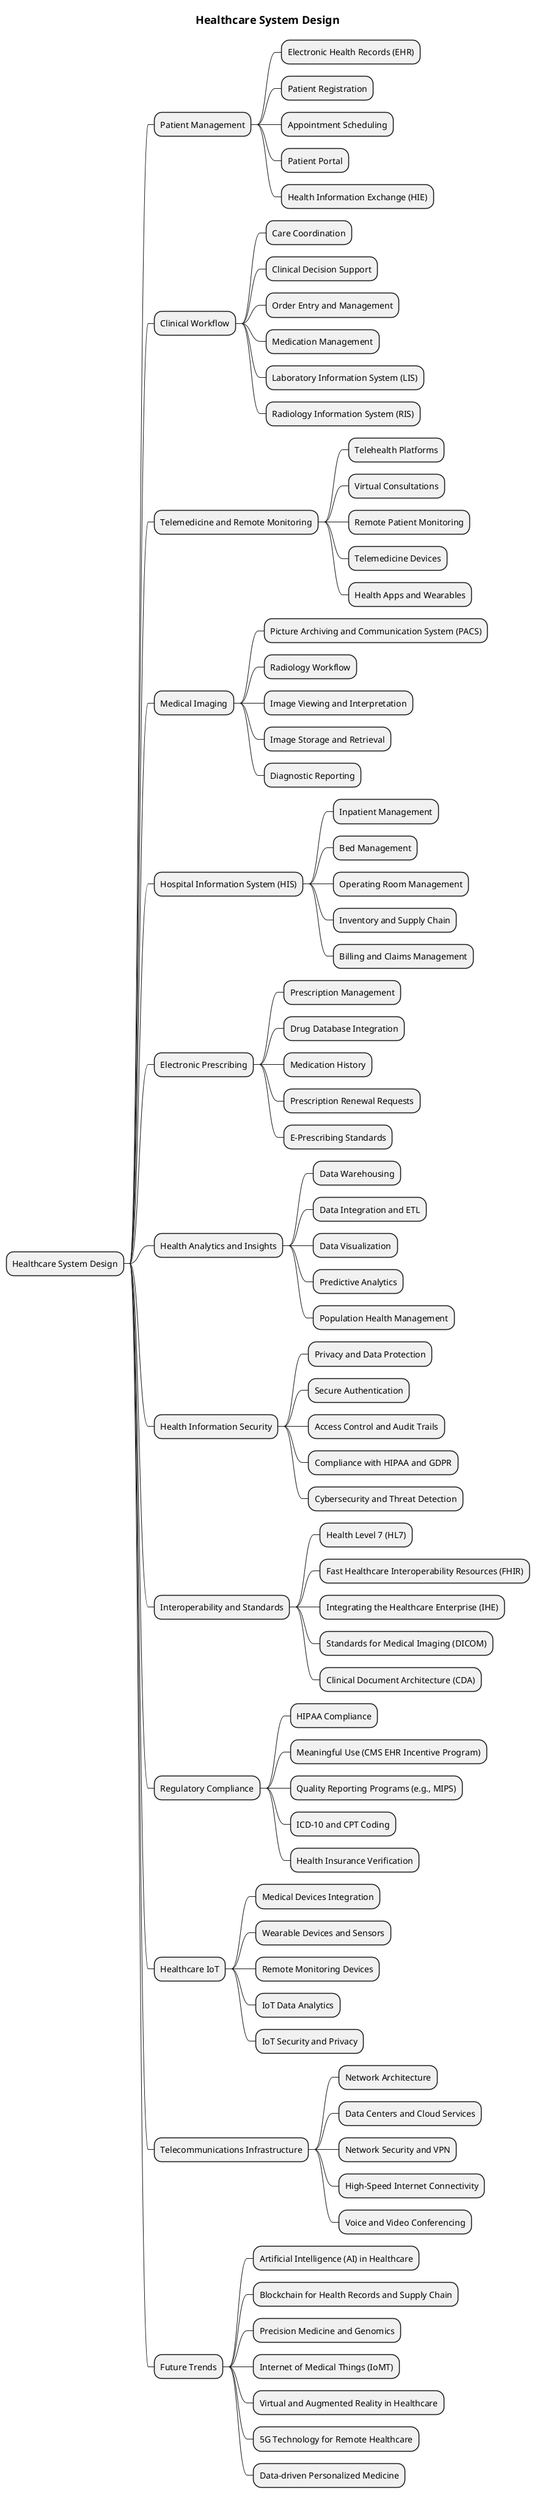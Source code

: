 @startmindmap

title = Healthcare System Design
* Healthcare System Design
** Patient Management
*** Electronic Health Records (EHR)
*** Patient Registration
*** Appointment Scheduling
*** Patient Portal
*** Health Information Exchange (HIE)
** Clinical Workflow
*** Care Coordination
*** Clinical Decision Support
*** Order Entry and Management
*** Medication Management
*** Laboratory Information System (LIS)
*** Radiology Information System (RIS)
** Telemedicine and Remote Monitoring
*** Telehealth Platforms
*** Virtual Consultations
*** Remote Patient Monitoring
*** Telemedicine Devices
*** Health Apps and Wearables
** Medical Imaging
*** Picture Archiving and Communication System (PACS)
*** Radiology Workflow
*** Image Viewing and Interpretation
*** Image Storage and Retrieval
*** Diagnostic Reporting
** Hospital Information System (HIS)
*** Inpatient Management
*** Bed Management
*** Operating Room Management
*** Inventory and Supply Chain
*** Billing and Claims Management
** Electronic Prescribing
*** Prescription Management
*** Drug Database Integration
*** Medication History
*** Prescription Renewal Requests
*** E-Prescribing Standards
** Health Analytics and Insights
*** Data Warehousing
*** Data Integration and ETL
*** Data Visualization
*** Predictive Analytics
*** Population Health Management
** Health Information Security
*** Privacy and Data Protection
*** Secure Authentication
*** Access Control and Audit Trails
*** Compliance with HIPAA and GDPR
*** Cybersecurity and Threat Detection
** Interoperability and Standards
*** Health Level 7 (HL7)
*** Fast Healthcare Interoperability Resources (FHIR)
*** Integrating the Healthcare Enterprise (IHE)
*** Standards for Medical Imaging (DICOM)
*** Clinical Document Architecture (CDA)
** Regulatory Compliance
*** HIPAA Compliance
*** Meaningful Use (CMS EHR Incentive Program)
*** Quality Reporting Programs (e.g., MIPS)
*** ICD-10 and CPT Coding
*** Health Insurance Verification
** Healthcare IoT
*** Medical Devices Integration
*** Wearable Devices and Sensors
*** Remote Monitoring Devices
*** IoT Data Analytics
*** IoT Security and Privacy
** Telecommunications Infrastructure
*** Network Architecture
*** Data Centers and Cloud Services
*** Network Security and VPN
*** High-Speed Internet Connectivity
*** Voice and Video Conferencing
** Future Trends
*** Artificial Intelligence (AI) in Healthcare
*** Blockchain for Health Records and Supply Chain
*** Precision Medicine and Genomics
*** Internet of Medical Things (IoMT)
*** Virtual and Augmented Reality in Healthcare
*** 5G Technology for Remote Healthcare
*** Data-driven Personalized Medicine

@endmindmap
